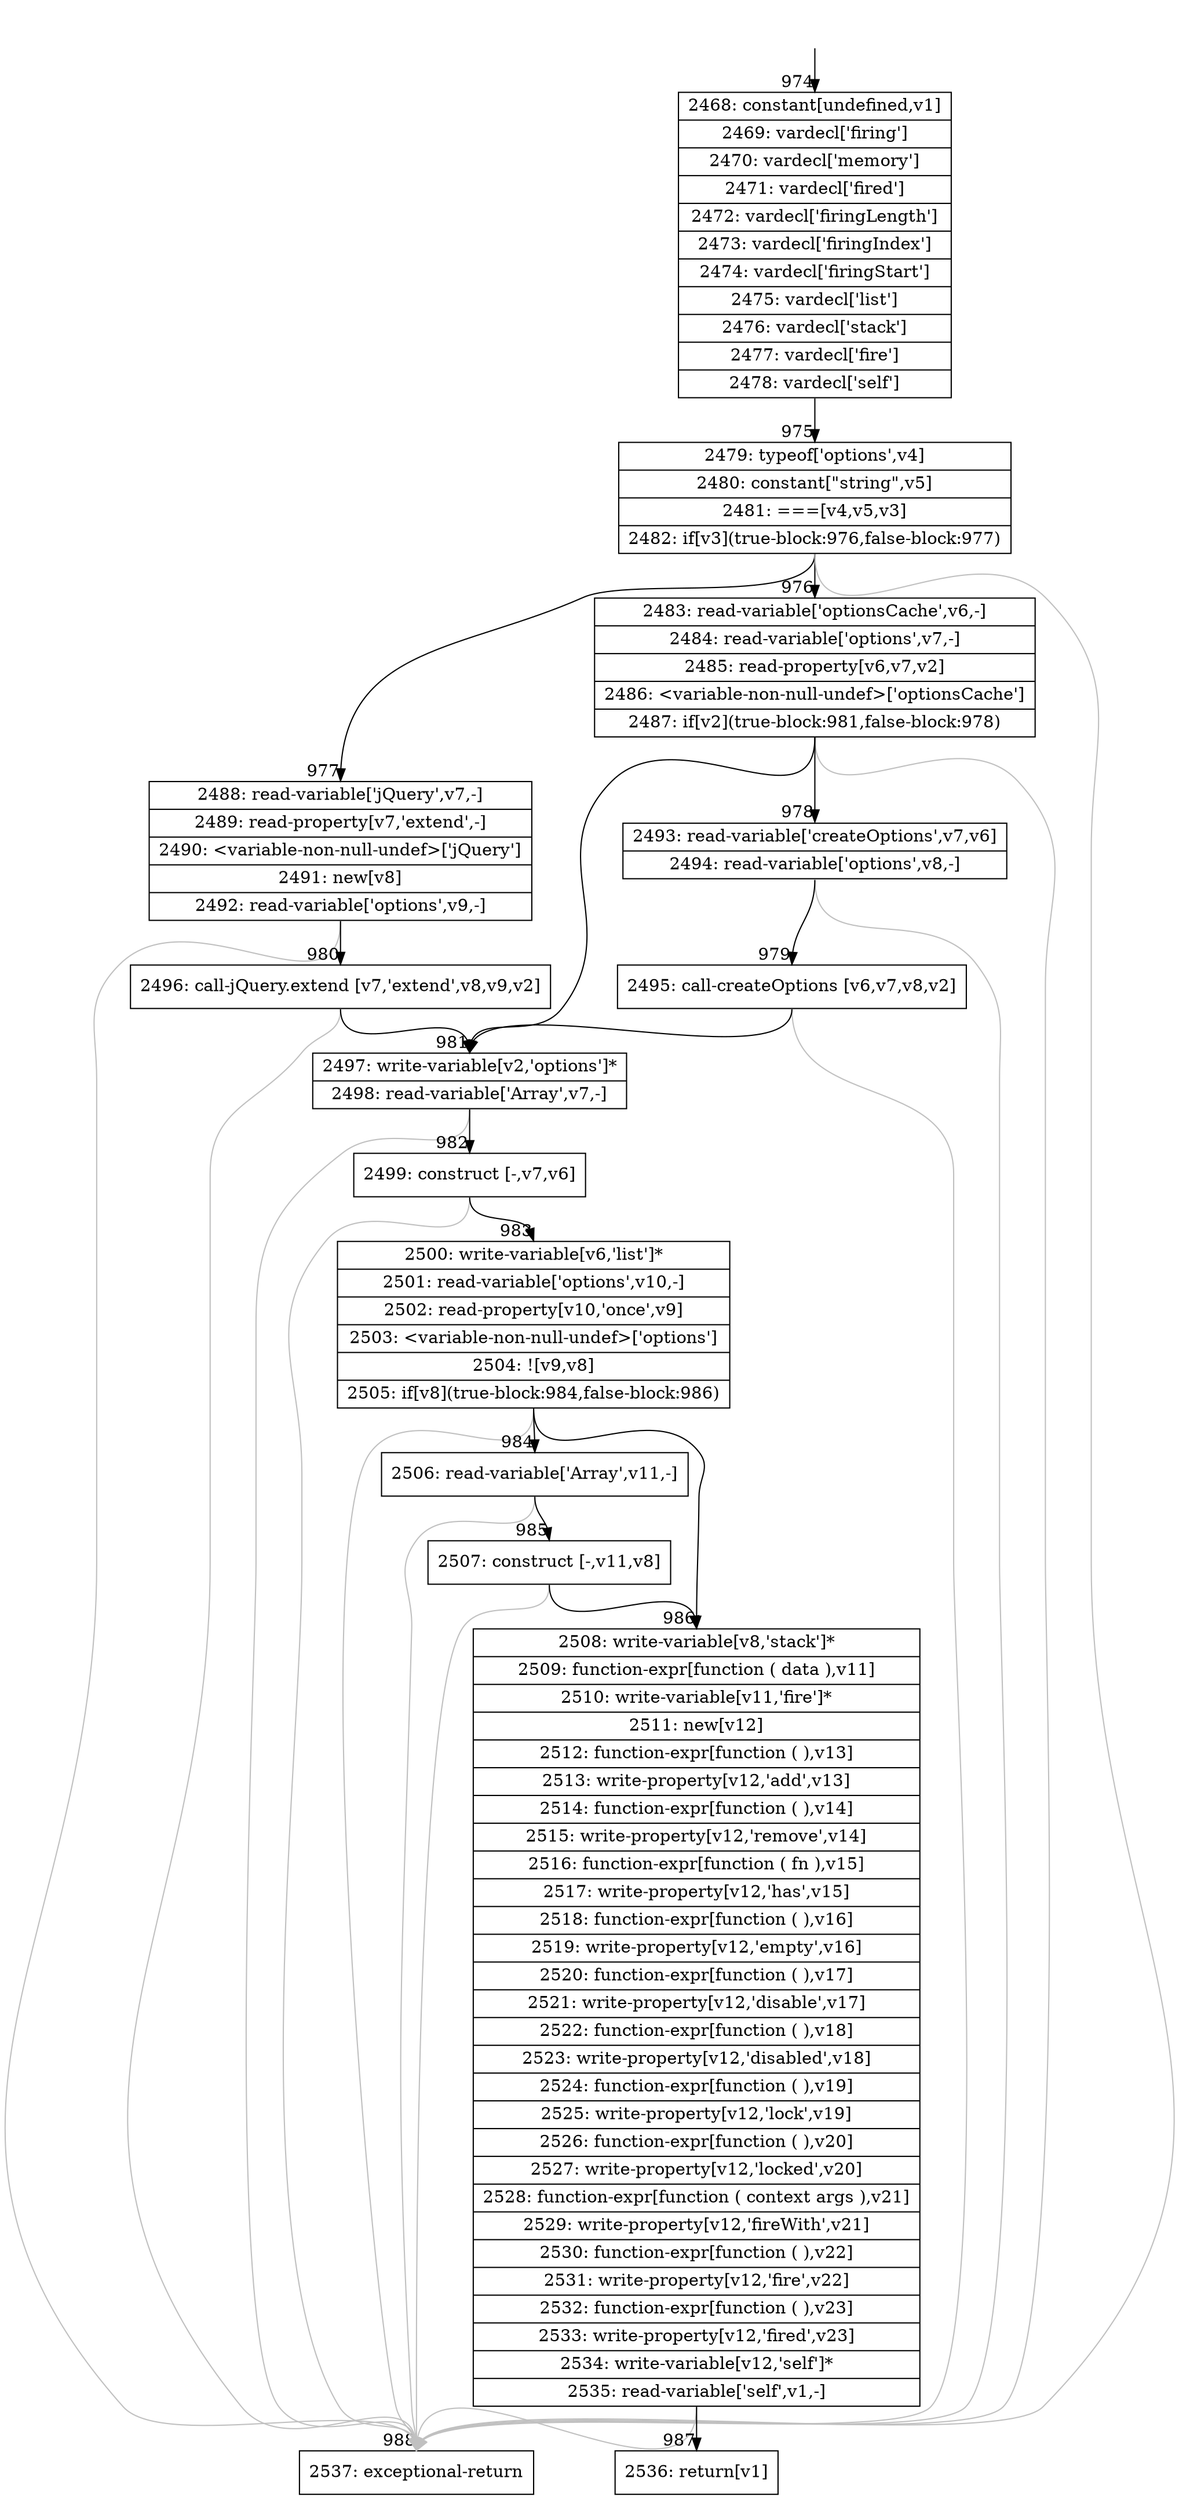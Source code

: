 digraph {
rankdir="TD"
BB_entry59[shape=none,label=""];
BB_entry59 -> BB974 [tailport=s, headport=n, headlabel="    974"]
BB974 [shape=record label="{2468: constant[undefined,v1]|2469: vardecl['firing']|2470: vardecl['memory']|2471: vardecl['fired']|2472: vardecl['firingLength']|2473: vardecl['firingIndex']|2474: vardecl['firingStart']|2475: vardecl['list']|2476: vardecl['stack']|2477: vardecl['fire']|2478: vardecl['self']}" ] 
BB974 -> BB975 [tailport=s, headport=n, headlabel="      975"]
BB975 [shape=record label="{2479: typeof['options',v4]|2480: constant[\"string\",v5]|2481: ===[v4,v5,v3]|2482: if[v3](true-block:976,false-block:977)}" ] 
BB975 -> BB976 [tailport=s, headport=n, headlabel="      976"]
BB975 -> BB977 [tailport=s, headport=n, headlabel="      977"]
BB975 -> BB988 [tailport=s, headport=n, color=gray, headlabel="      988"]
BB976 [shape=record label="{2483: read-variable['optionsCache',v6,-]|2484: read-variable['options',v7,-]|2485: read-property[v6,v7,v2]|2486: \<variable-non-null-undef\>['optionsCache']|2487: if[v2](true-block:981,false-block:978)}" ] 
BB976 -> BB981 [tailport=s, headport=n, headlabel="      981"]
BB976 -> BB978 [tailport=s, headport=n, headlabel="      978"]
BB976 -> BB988 [tailport=s, headport=n, color=gray]
BB977 [shape=record label="{2488: read-variable['jQuery',v7,-]|2489: read-property[v7,'extend',-]|2490: \<variable-non-null-undef\>['jQuery']|2491: new[v8]|2492: read-variable['options',v9,-]}" ] 
BB977 -> BB980 [tailport=s, headport=n, headlabel="      980"]
BB977 -> BB988 [tailport=s, headport=n, color=gray]
BB978 [shape=record label="{2493: read-variable['createOptions',v7,v6]|2494: read-variable['options',v8,-]}" ] 
BB978 -> BB979 [tailport=s, headport=n, headlabel="      979"]
BB978 -> BB988 [tailport=s, headport=n, color=gray]
BB979 [shape=record label="{2495: call-createOptions [v6,v7,v8,v2]}" ] 
BB979 -> BB981 [tailport=s, headport=n]
BB979 -> BB988 [tailport=s, headport=n, color=gray]
BB980 [shape=record label="{2496: call-jQuery.extend [v7,'extend',v8,v9,v2]}" ] 
BB980 -> BB981 [tailport=s, headport=n]
BB980 -> BB988 [tailport=s, headport=n, color=gray]
BB981 [shape=record label="{2497: write-variable[v2,'options']*|2498: read-variable['Array',v7,-]}" ] 
BB981 -> BB982 [tailport=s, headport=n, headlabel="      982"]
BB981 -> BB988 [tailport=s, headport=n, color=gray]
BB982 [shape=record label="{2499: construct [-,v7,v6]}" ] 
BB982 -> BB983 [tailport=s, headport=n, headlabel="      983"]
BB982 -> BB988 [tailport=s, headport=n, color=gray]
BB983 [shape=record label="{2500: write-variable[v6,'list']*|2501: read-variable['options',v10,-]|2502: read-property[v10,'once',v9]|2503: \<variable-non-null-undef\>['options']|2504: ![v9,v8]|2505: if[v8](true-block:984,false-block:986)}" ] 
BB983 -> BB986 [tailport=s, headport=n, headlabel="      986"]
BB983 -> BB984 [tailport=s, headport=n, headlabel="      984"]
BB983 -> BB988 [tailport=s, headport=n, color=gray]
BB984 [shape=record label="{2506: read-variable['Array',v11,-]}" ] 
BB984 -> BB985 [tailport=s, headport=n, headlabel="      985"]
BB984 -> BB988 [tailport=s, headport=n, color=gray]
BB985 [shape=record label="{2507: construct [-,v11,v8]}" ] 
BB985 -> BB986 [tailport=s, headport=n]
BB985 -> BB988 [tailport=s, headport=n, color=gray]
BB986 [shape=record label="{2508: write-variable[v8,'stack']*|2509: function-expr[function ( data ),v11]|2510: write-variable[v11,'fire']*|2511: new[v12]|2512: function-expr[function ( ),v13]|2513: write-property[v12,'add',v13]|2514: function-expr[function ( ),v14]|2515: write-property[v12,'remove',v14]|2516: function-expr[function ( fn ),v15]|2517: write-property[v12,'has',v15]|2518: function-expr[function ( ),v16]|2519: write-property[v12,'empty',v16]|2520: function-expr[function ( ),v17]|2521: write-property[v12,'disable',v17]|2522: function-expr[function ( ),v18]|2523: write-property[v12,'disabled',v18]|2524: function-expr[function ( ),v19]|2525: write-property[v12,'lock',v19]|2526: function-expr[function ( ),v20]|2527: write-property[v12,'locked',v20]|2528: function-expr[function ( context args ),v21]|2529: write-property[v12,'fireWith',v21]|2530: function-expr[function ( ),v22]|2531: write-property[v12,'fire',v22]|2532: function-expr[function ( ),v23]|2533: write-property[v12,'fired',v23]|2534: write-variable[v12,'self']*|2535: read-variable['self',v1,-]}" ] 
BB986 -> BB987 [tailport=s, headport=n, headlabel="      987"]
BB986 -> BB988 [tailport=s, headport=n, color=gray]
BB987 [shape=record label="{2536: return[v1]}" ] 
BB988 [shape=record label="{2537: exceptional-return}" ] 
//#$~ 1164
}
